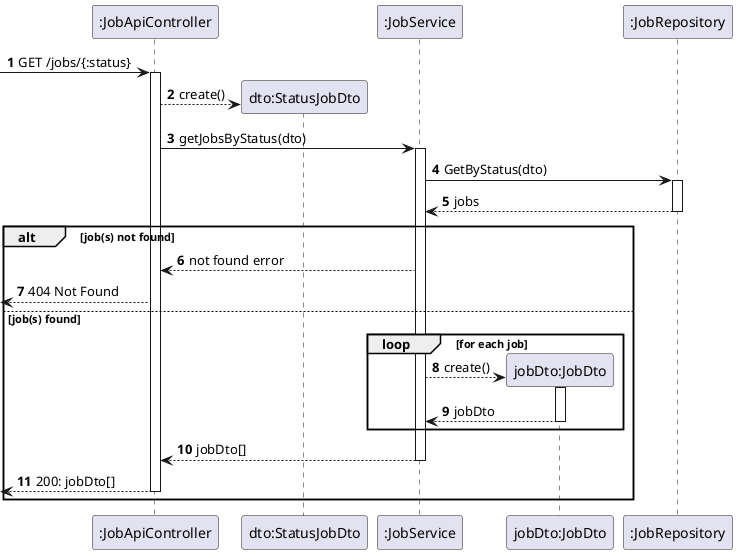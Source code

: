 @startuml
autonumber

participant ":JobApiController" as ctrl

participant "dto:StatusJobDto" as dto

participant ":JobService" as svc

participant "jobDto:JobDto" as j_dto

participant ":JobRepository" as repo


[-> ctrl : GET /jobs/{:status}

activate ctrl

    ctrl --> dto** : create()

    ctrl -> svc : getJobsByStatus(dto)
    activate svc
        svc -> repo : GetByStatus(dto)
        activate repo
            repo --> svc : jobs
        deactivate repo

alt job(s) not found
        svc --> ctrl : not found error
        [<-- ctrl : 404 Not Found
else job(s) found

        loop for each job
             svc --> j_dto** : create()
             activate j_dto
                 svc <-- j_dto : jobDto
             deactivate j_dto
        end

        svc --> ctrl : jobDto[]
    deactivate svc

    [<-- ctrl : 200: jobDto[]
deactivate ctrl

end


@enduml
